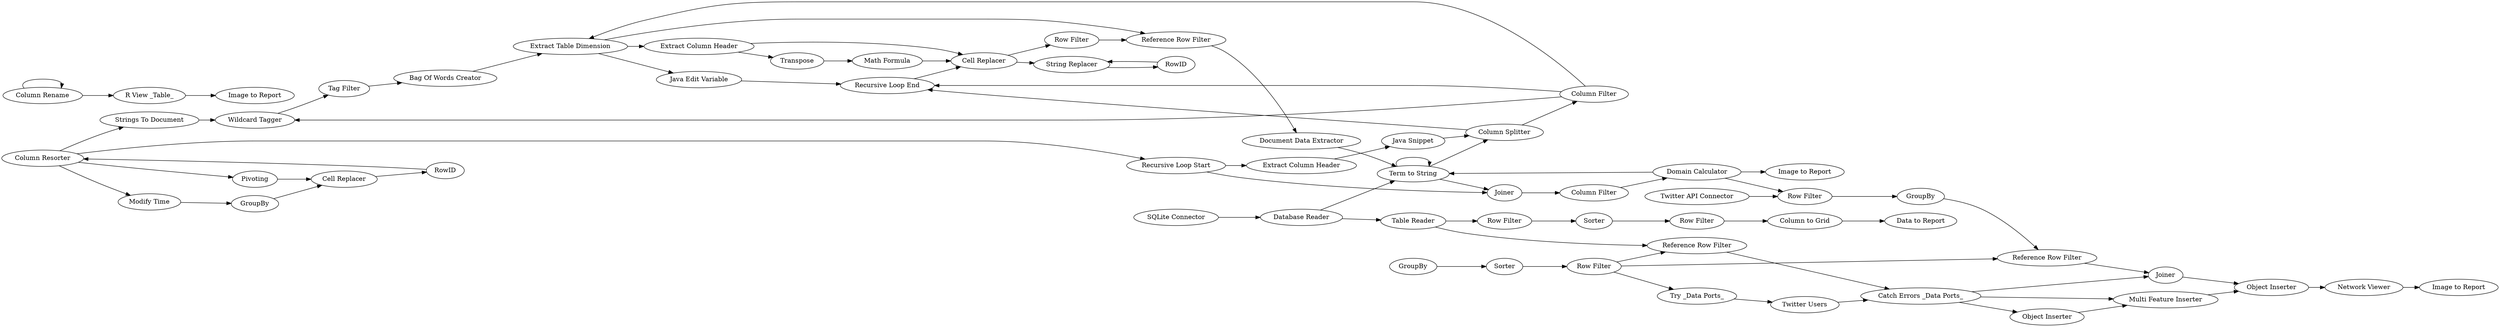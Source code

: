 digraph {
	44 -> 112
	158 -> 159
	108 -> 111
	7 -> 11
	145 -> 177
	17 -> 42
	11 -> 17
	173 -> 172
	38 -> 44
	17 -> 18
	21 -> 108
	55 -> 13
	52 -> 48
	44 -> 24
	12 -> 11
	199 -> 173
	203 -> 169
	44 -> 52
	16 -> 17
	45 -> 45
	111 -> 197
	153 -> 162
	161 -> 167
	44 -> 5
	18 -> 19
	159 -> 160
	112 -> 53
	165 -> 146
	7 -> 10
	10 -> 11
	172 -> 203
	5 -> 21
	199 -> 50
	6 -> 7
	13 -> 12
	47 -> 38
	50 -> 21
	13 -> 14
	42 -> 43
	160 -> 202
	174 -> 195
	176 -> 174
	195 -> 191
	200 -> 169
	88 -> 199
	45 -> 145
	50 -> 50
	5 -> 3
	48 -> 47
	203 -> 200
	202 -> 82
	43 -> 42
	10 -> 53
	10 -> 13
	53 -> 54
	14 -> 17
	19 -> 56
	24 -> 47
	1 -> 165
	56 -> 50
	167 -> 153
	54 -> 55
	14 -> 15
	203 -> 167
	111 -> 165
	13 -> 19
	15 -> 16
	173 -> 175
	3 -> 6
	111 -> 50
	160 -> 161
	162 -> 178
	160 -> 172
	146 -> 161
	82 -> 203
	169 -> 153
	175 -> 176
	50 -> 7
	165 [label="Row Filter"]
	203 [label="Catch Errors _Data Ports_"]
	167 [label=Joiner]
	55 [label="Bag Of Words Creator"]
	7 [label="Column Splitter"]
	169 [label="Multi Feature Inserter"]
	18 [label="Row Filter"]
	21 [label=Joiner]
	153 [label="Object Inserter"]
	162 [label="Network Viewer"]
	108 [label="Column Filter"]
	145 [label="R View _Table_"]
	17 [label="Cell Replacer"]
	200 [label="Object Inserter"]
	3 [label="Extract Column Header"]
	19 [label="Reference Row Filter"]
	24 [label=Pivoting]
	161 [label="Reference Row Filter"]
	56 [label="Document Data Extractor"]
	6 [label="Java Snippet"]
	15 [label=Transpose]
	54 [label="Tag Filter"]
	177 [label="Image to Report"]
	197 [label="Image to Report"]
	146 [label=GroupBy]
	10 [label="Column Filter"]
	12 [label="Java Edit Variable"]
	16 [label="Math Formula"]
	48 [label=GroupBy]
	50 [label="Term to String"]
	1 [label="Twitter API Connector"]
	112 [label="Strings To Document"]
	42 [label="String Replacer"]
	53 [label="Wildcard Tagger"]
	173 [label="Table Reader"]
	158 [label=GroupBy]
	174 [label="Row Filter"]
	11 [label="Recursive Loop End"]
	47 [label="Cell Replacer"]
	178 [label="Image to Report"]
	176 [label=Sorter]
	191 [label="Data to Report"]
	159 [label=Sorter]
	172 [label="Reference Row Filter"]
	202 [label="Try _Data Ports_"]
	14 [label="Extract Column Header"]
	38 [label=RowID]
	195 [label="Column to Grid"]
	160 [label="Row Filter"]
	5 [label="Recursive Loop Start"]
	175 [label="Row Filter"]
	199 [label="Database Reader"]
	13 [label="Extract Table Dimension"]
	43 [label=RowID]
	44 [label="Column Resorter"]
	82 [label="Twitter Users"]
	88 [label="SQLite Connector"]
	111 [label="Domain Calculator"]
	52 [label="Modify Time"]
	45 [label="Column Rename"]
	rankdir=LR
}
